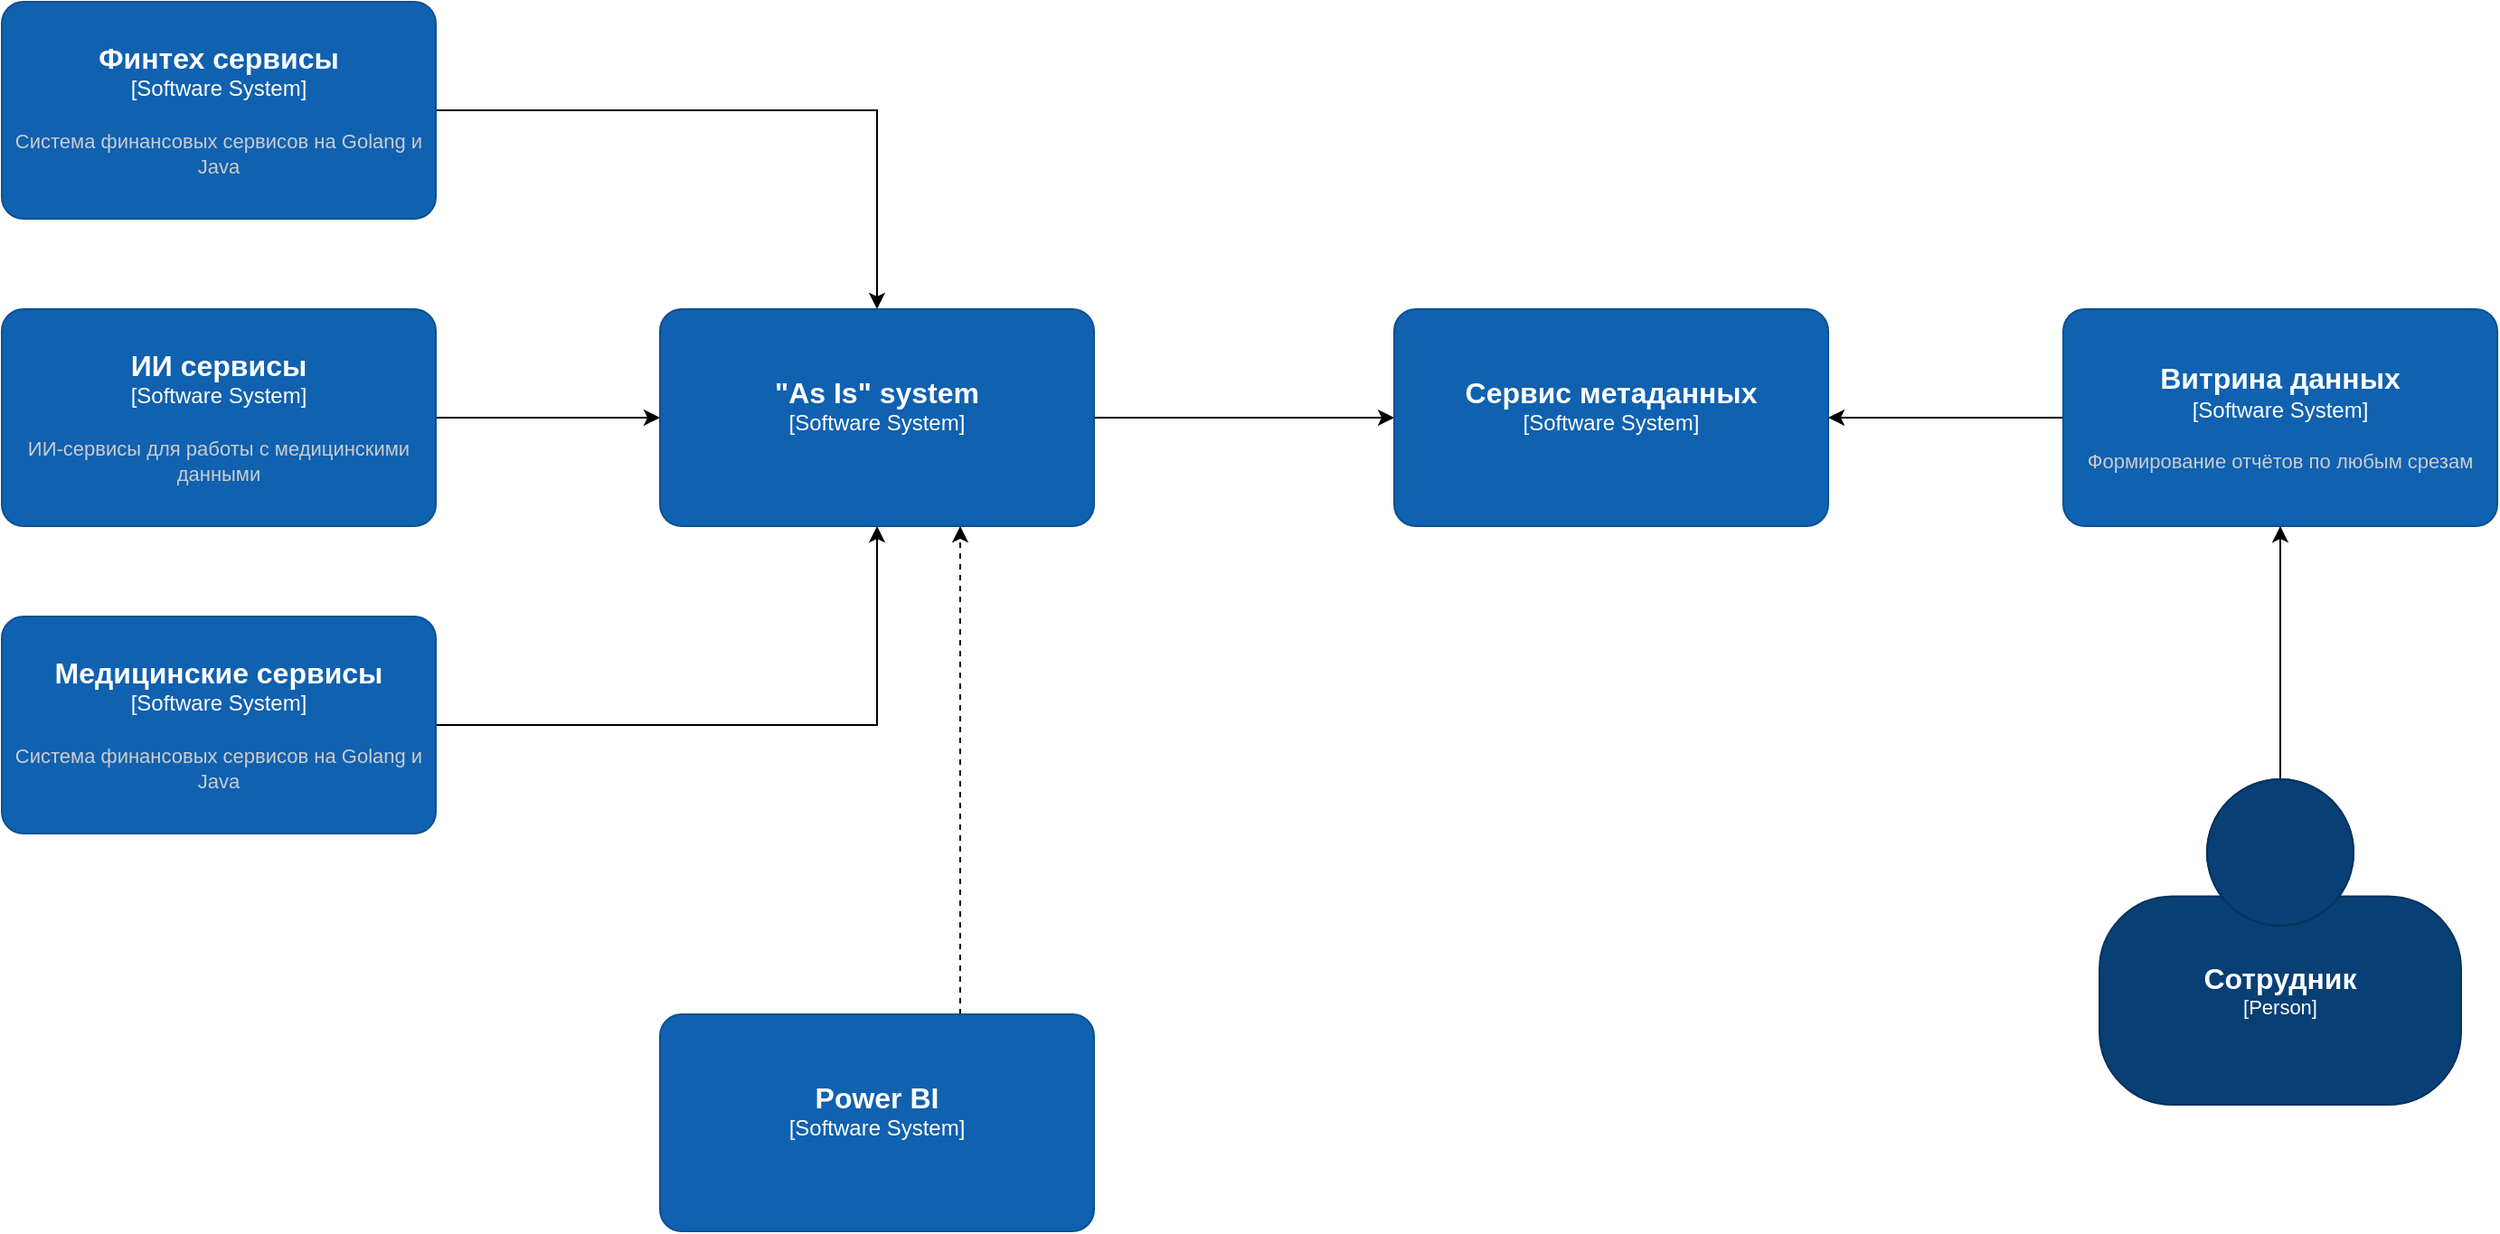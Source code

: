 <mxfile version="20.5.3" type="embed" pages="4"><diagram id="23iRSUPoRavnBvh4doch" name="C1"><mxGraphModel dx="620" dy="733" grid="1" gridSize="10" guides="1" tooltips="1" connect="1" arrows="1" fold="1" page="1" pageScale="1" pageWidth="827" pageHeight="1169" math="0" shadow="0"><root><mxCell id="0"/><mxCell id="1" parent="0"/><mxCell id="HXpEyz4CseGD96l01L6i-7" style="edgeStyle=orthogonalEdgeStyle;rounded=0;orthogonalLoop=1;jettySize=auto;html=1;" parent="1" source="2" target="1cw-LF3O0UJZNu12PKwH-7" edge="1"><mxGeometry relative="1" as="geometry"/></mxCell><object placeholders="1" c4Name="Витрина данных" c4Type="Software System" c4Description="Формирование  отчётов по любым срезам" label="&lt;font style=&quot;font-size: 16px&quot;&gt;&lt;b&gt;%c4Name%&lt;/b&gt;&lt;/font&gt;&lt;div&gt;[%c4Type%]&lt;/div&gt;&lt;br&gt;&lt;div&gt;&lt;font style=&quot;font-size: 11px&quot;&gt;&lt;font color=&quot;#cccccc&quot;&gt;%c4Description%&lt;/font&gt;&lt;/div&gt;" id="2"><mxCell style="rounded=1;whiteSpace=wrap;html=1;labelBackgroundColor=none;fillColor=#1061B0;fontColor=#ffffff;align=center;arcSize=10;strokeColor=#0D5091;metaEdit=1;resizable=0;points=[[0.25,0,0],[0.5,0,0],[0.75,0,0],[1,0.25,0],[1,0.5,0],[1,0.75,0],[0.75,1,0],[0.5,1,0],[0.25,1,0],[0,0.75,0],[0,0.5,0],[0,0.25,0]];" parent="1" vertex="1"><mxGeometry x="1190" y="300" width="240" height="120" as="geometry"/></mxCell></object><mxCell id="jWziOCZxQKqEYmVa4LU6-7" style="edgeStyle=orthogonalEdgeStyle;rounded=0;orthogonalLoop=1;jettySize=auto;html=1;" parent="1" source="3" target="6" edge="1"><mxGeometry relative="1" as="geometry"/></mxCell><object placeholders="1" c4Name="Финтех сервисы" c4Type="Software System" c4Description="Система финансовых сервисов на Golang и Java" label="&lt;font style=&quot;font-size: 16px&quot;&gt;&lt;b&gt;%c4Name%&lt;/b&gt;&lt;/font&gt;&lt;div&gt;[%c4Type%]&lt;/div&gt;&lt;br&gt;&lt;div&gt;&lt;font style=&quot;font-size: 11px&quot;&gt;&lt;font color=&quot;#cccccc&quot;&gt;%c4Description%&lt;/font&gt;&lt;/div&gt;" id="3"><mxCell style="rounded=1;whiteSpace=wrap;html=1;labelBackgroundColor=none;fillColor=#1061B0;fontColor=#ffffff;align=center;arcSize=10;strokeColor=#0D5091;metaEdit=1;resizable=0;points=[[0.25,0,0],[0.5,0,0],[0.75,0,0],[1,0.25,0],[1,0.5,0],[1,0.75,0],[0.75,1,0],[0.5,1,0],[0.25,1,0],[0,0.75,0],[0,0.5,0],[0,0.25,0]];" parent="1" vertex="1"><mxGeometry x="50" y="130" width="240" height="120" as="geometry"/></mxCell></object><mxCell id="jWziOCZxQKqEYmVa4LU6-8" style="edgeStyle=orthogonalEdgeStyle;rounded=0;orthogonalLoop=1;jettySize=auto;html=1;" parent="1" source="5" target="6" edge="1"><mxGeometry relative="1" as="geometry"/></mxCell><object placeholders="1" c4Name="ИИ сервисы" c4Type="Software System" c4Description="ИИ-сервисы для работы с медицинскими данными" label="&lt;font style=&quot;font-size: 16px&quot;&gt;&lt;b&gt;%c4Name%&lt;/b&gt;&lt;/font&gt;&lt;div&gt;[%c4Type%]&lt;/div&gt;&lt;br&gt;&lt;div&gt;&lt;font style=&quot;font-size: 11px&quot;&gt;&lt;font color=&quot;#cccccc&quot;&gt;%c4Description%&lt;/font&gt;&lt;/div&gt;" id="5"><mxCell style="rounded=1;whiteSpace=wrap;html=1;labelBackgroundColor=none;fillColor=#1061B0;fontColor=#ffffff;align=center;arcSize=10;strokeColor=#0D5091;metaEdit=1;resizable=0;points=[[0.25,0,0],[0.5,0,0],[0.75,0,0],[1,0.25,0],[1,0.5,0],[1,0.75,0],[0.75,1,0],[0.5,1,0],[0.25,1,0],[0,0.75,0],[0,0.5,0],[0,0.25,0]];" parent="1" vertex="1"><mxGeometry x="50" y="300" width="240" height="120" as="geometry"/></mxCell></object><mxCell id="eqNWz6j_g7pLFQq7WcsU-7" style="edgeStyle=orthogonalEdgeStyle;rounded=0;orthogonalLoop=1;jettySize=auto;html=1;" parent="1" source="6" target="1cw-LF3O0UJZNu12PKwH-7" edge="1"><mxGeometry relative="1" as="geometry"/></mxCell><object placeholders="1" c4Name="&quot;As Is&quot; system" c4Type="Software System" c4Description="" label="&lt;font style=&quot;font-size: 16px&quot;&gt;&lt;b&gt;%c4Name%&lt;/b&gt;&lt;/font&gt;&lt;div&gt;[%c4Type%]&lt;/div&gt;&lt;br&gt;&lt;div&gt;&lt;font style=&quot;font-size: 11px&quot;&gt;&lt;font color=&quot;#cccccc&quot;&gt;%c4Description%&lt;/font&gt;&lt;/div&gt;" id="6"><mxCell style="rounded=1;whiteSpace=wrap;html=1;labelBackgroundColor=none;fillColor=#1061B0;fontColor=#ffffff;align=center;arcSize=10;strokeColor=#0D5091;metaEdit=1;resizable=0;points=[[0.25,0,0],[0.5,0,0],[0.75,0,0],[1,0.25,0],[1,0.5,0],[1,0.75,0],[0.75,1,0],[0.5,1,0],[0.25,1,0],[0,0.75,0],[0,0.5,0],[0,0.25,0]];" parent="1" vertex="1"><mxGeometry x="414" y="300" width="240" height="120" as="geometry"/></mxCell></object><mxCell id="jWziOCZxQKqEYmVa4LU6-11" style="edgeStyle=orthogonalEdgeStyle;rounded=0;orthogonalLoop=1;jettySize=auto;html=1;dashed=1;" parent="1" source="7" target="6" edge="1"><mxGeometry relative="1" as="geometry"><Array as="points"><mxPoint x="580" y="550"/><mxPoint x="580" y="550"/></Array></mxGeometry></mxCell><object placeholders="1" c4Name="Power BI" c4Type="Software System" c4Description="" label="&lt;font style=&quot;font-size: 16px&quot;&gt;&lt;b&gt;%c4Name%&lt;/b&gt;&lt;/font&gt;&lt;div&gt;[%c4Type%]&lt;/div&gt;&lt;br&gt;&lt;div&gt;&lt;font style=&quot;font-size: 11px&quot;&gt;&lt;font color=&quot;#cccccc&quot;&gt;%c4Description%&lt;/font&gt;&lt;/div&gt;" id="7"><mxCell style="rounded=1;whiteSpace=wrap;html=1;labelBackgroundColor=none;fillColor=#1061B0;fontColor=#ffffff;align=center;arcSize=10;strokeColor=#0D5091;metaEdit=1;resizable=0;points=[[0.25,0,0],[0.5,0,0],[0.75,0,0],[1,0.25,0],[1,0.5,0],[1,0.75,0],[0.75,1,0],[0.5,1,0],[0.25,1,0],[0,0.75,0],[0,0.5,0],[0,0.25,0]];" parent="1" vertex="1"><mxGeometry x="414" y="690" width="240" height="120" as="geometry"/></mxCell></object><mxCell id="jWziOCZxQKqEYmVa4LU6-9" style="edgeStyle=orthogonalEdgeStyle;rounded=0;orthogonalLoop=1;jettySize=auto;html=1;" parent="1" source="bJouKnKpdkR9Nr-XX-v9-7" target="6" edge="1"><mxGeometry relative="1" as="geometry"/></mxCell><object placeholders="1" c4Name="Медицинские сервисы" c4Type="Software System" c4Description="Система финансовых сервисов на Golang и Java" label="&lt;font style=&quot;font-size: 16px&quot;&gt;&lt;b&gt;%c4Name%&lt;/b&gt;&lt;/font&gt;&lt;div&gt;[%c4Type%]&lt;/div&gt;&lt;br&gt;&lt;div&gt;&lt;font style=&quot;font-size: 11px&quot;&gt;&lt;font color=&quot;#cccccc&quot;&gt;%c4Description%&lt;/font&gt;&lt;/div&gt;" id="bJouKnKpdkR9Nr-XX-v9-7"><mxCell style="rounded=1;whiteSpace=wrap;html=1;labelBackgroundColor=none;fillColor=#1061B0;fontColor=#ffffff;align=center;arcSize=10;strokeColor=#0D5091;metaEdit=1;resizable=0;points=[[0.25,0,0],[0.5,0,0],[0.75,0,0],[1,0.25,0],[1,0.5,0],[1,0.75,0],[0.75,1,0],[0.5,1,0],[0.25,1,0],[0,0.75,0],[0,0.5,0],[0,0.25,0]];" parent="1" vertex="1"><mxGeometry x="50" y="470" width="240" height="120" as="geometry"/></mxCell></object><object placeholders="1" c4Name="Сервис метаданных" c4Type="Software System" c4Description="" label="&lt;font style=&quot;font-size: 16px&quot;&gt;&lt;b&gt;%c4Name%&lt;/b&gt;&lt;/font&gt;&lt;div&gt;[%c4Type%]&lt;/div&gt;&lt;br&gt;&lt;div&gt;&lt;font style=&quot;font-size: 11px&quot;&gt;&lt;font color=&quot;#cccccc&quot;&gt;%c4Description%&lt;/font&gt;&lt;/div&gt;" id="1cw-LF3O0UJZNu12PKwH-7"><mxCell style="rounded=1;whiteSpace=wrap;html=1;labelBackgroundColor=none;fillColor=#1061B0;fontColor=#ffffff;align=center;arcSize=10;strokeColor=#0D5091;metaEdit=1;resizable=0;points=[[0.25,0,0],[0.5,0,0],[0.75,0,0],[1,0.25,0],[1,0.5,0],[1,0.75,0],[0.75,1,0],[0.5,1,0],[0.25,1,0],[0,0.75,0],[0,0.5,0],[0,0.25,0]];" parent="1" vertex="1"><mxGeometry x="820" y="300" width="240" height="120" as="geometry"/></mxCell></object><mxCell id="pvqwV4xkYhAYnyo1mBfC-8" style="edgeStyle=orthogonalEdgeStyle;rounded=0;orthogonalLoop=1;jettySize=auto;html=1;" parent="1" source="pvqwV4xkYhAYnyo1mBfC-7" target="2" edge="1"><mxGeometry relative="1" as="geometry"/></mxCell><object placeholders="1" c4Name="Сотрудник" c4Type="Person" c4Description="" label="&lt;font style=&quot;font-size: 16px&quot;&gt;&lt;b&gt;%c4Name%&lt;/b&gt;&lt;/font&gt;&lt;div&gt;[%c4Type%]&lt;/div&gt;&lt;br&gt;&lt;div&gt;&lt;font style=&quot;font-size: 11px&quot;&gt;&lt;font color=&quot;#cccccc&quot;&gt;%c4Description%&lt;/font&gt;&lt;/div&gt;" id="pvqwV4xkYhAYnyo1mBfC-7"><mxCell style="html=1;fontSize=11;dashed=0;whiteSpace=wrap;fillColor=#083F75;strokeColor=#06315C;fontColor=#ffffff;shape=mxgraph.c4.person2;align=center;metaEdit=1;points=[[0.5,0,0],[1,0.5,0],[1,0.75,0],[0.75,1,0],[0.5,1,0],[0.25,1,0],[0,0.75,0],[0,0.5,0]];resizable=0;" parent="1" vertex="1"><mxGeometry x="1210" y="560" width="200" height="180" as="geometry"/></mxCell></object></root></mxGraphModel></diagram><diagram id="8i_M9Wmt8dOl9sMilWbp" name="C2"><mxGraphModel dx="2429" dy="862" grid="1" gridSize="10" guides="1" tooltips="1" connect="1" arrows="1" fold="1" page="1" pageScale="1" pageWidth="850" pageHeight="1100" math="0" shadow="0"><root><mxCell id="0"/><mxCell id="1" parent="0"/><object placeholders="1" c4Type="DWH" c4Container="Container" c4Technology="Microsoft SQL-сервера 2008 года" c4Description="" label="&lt;font style=&quot;font-size: 16px&quot;&gt;&lt;b&gt;%c4Type%&lt;/b&gt;&lt;/font&gt;&lt;div&gt;[%c4Container%:&amp;nbsp;%c4Technology%]&lt;/div&gt;&lt;br&gt;&lt;div&gt;&lt;font style=&quot;font-size: 11px&quot;&gt;&lt;font color=&quot;#E6E6E6&quot;&gt;%c4Description%&lt;/font&gt;&lt;/div&gt;" id="uXZamKywYNKK_NegLSkp-1"><mxCell style="shape=cylinder3;size=15;whiteSpace=wrap;html=1;boundedLbl=1;rounded=0;labelBackgroundColor=none;fillColor=#23A2D9;fontSize=12;fontColor=#ffffff;align=center;strokeColor=#0E7DAD;metaEdit=1;points=[[0.5,0,0],[1,0.25,0],[1,0.5,0],[1,0.75,0],[0.5,1,0],[0,0.75,0],[0,0.5,0],[0,0.25,0]];resizable=0;" parent="1" vertex="1"><mxGeometry x="-800" y="1700" width="240" height="120" as="geometry"/></mxCell></object><mxCell id="GyOEUE6wmEK48pXzQRWV-19" style="edgeStyle=orthogonalEdgeStyle;rounded=0;orthogonalLoop=1;jettySize=auto;html=1;" parent="1" source="qfolQS0Iv-JqsglXWNlU-1" target="uXZamKywYNKK_NegLSkp-1" edge="1"><mxGeometry relative="1" as="geometry"/></mxCell><object placeholders="1" c4Type="Шина данных" c4Container="Container" c4Technology="Apache Camel" c4Description="container role/responsibility." label="&lt;font style=&quot;font-size: 16px&quot;&gt;&lt;b&gt;%c4Type%&lt;/b&gt;&lt;/font&gt;&lt;div&gt;[%c4Container%:&amp;nbsp;%c4Technology%]&lt;/div&gt;&lt;br&gt;&lt;div&gt;&lt;font style=&quot;font-size: 11px&quot;&gt;&lt;font color=&quot;#E6E6E6&quot;&gt;%c4Description%&lt;/font&gt;&lt;/div&gt;" id="qfolQS0Iv-JqsglXWNlU-1"><mxCell style="shape=cylinder3;size=15;direction=south;whiteSpace=wrap;html=1;boundedLbl=1;rounded=0;labelBackgroundColor=none;fillColor=#23A2D9;fontSize=12;fontColor=#ffffff;align=center;strokeColor=#0E7DAD;metaEdit=1;points=[[0.5,0,0],[1,0.25,0],[1,0.5,0],[1,0.75,0],[0.5,1,0],[0,0.75,0],[0,0.5,0],[0,0.25,0]];resizable=0;" parent="1" vertex="1"><mxGeometry x="-1190" y="1700" width="240" height="120" as="geometry"/></mxCell></object><mxCell id="OhluFPCrRhp2pNwpq7n2-2" style="edgeStyle=orthogonalEdgeStyle;rounded=0;orthogonalLoop=1;jettySize=auto;html=1;fontColor=#330000;startArrow=classic;startFill=1;" parent="1" source="OhluFPCrRhp2pNwpq7n2-1" target="qfolQS0Iv-JqsglXWNlU-1" edge="1"><mxGeometry relative="1" as="geometry"/></mxCell><object placeholders="1" c4Name="ИИ сервисы" c4Type="Software System" c4Description="ИИ-сервисы для работы с медицинскими данными" label="&lt;font style=&quot;font-size: 16px&quot;&gt;&lt;b&gt;%c4Name%&lt;/b&gt;&lt;/font&gt;&lt;div&gt;[%c4Type%]&lt;/div&gt;&lt;br&gt;&lt;div&gt;&lt;font style=&quot;font-size: 11px&quot;&gt;&lt;font color=&quot;#cccccc&quot;&gt;%c4Description%&lt;/font&gt;&lt;/div&gt;" id="OhluFPCrRhp2pNwpq7n2-1"><mxCell style="rounded=1;whiteSpace=wrap;html=1;labelBackgroundColor=none;fillColor=#1061B0;fontColor=#ffffff;align=center;arcSize=10;strokeColor=#0D5091;metaEdit=1;resizable=0;points=[[0.25,0,0],[0.5,0,0],[0.75,0,0],[1,0.25,0],[1,0.5,0],[1,0.75,0],[0.75,1,0],[0.5,1,0],[0.25,1,0],[0,0.75,0],[0,0.5,0],[0,0.25,0]];" parent="1" vertex="1"><mxGeometry x="-1570" y="1700" width="240" height="120" as="geometry"/></mxCell></object><mxCell id="hm6NtoqCERlV51BhnNZn-2" style="edgeStyle=orthogonalEdgeStyle;rounded=0;orthogonalLoop=1;jettySize=auto;html=1;fontColor=#330000;startArrow=classic;startFill=1;" parent="1" source="hm6NtoqCERlV51BhnNZn-1" target="qfolQS0Iv-JqsglXWNlU-1" edge="1"><mxGeometry relative="1" as="geometry"/></mxCell><object placeholders="1" c4Name="Финтех сервисы" c4Type="Software System" c4Description="Система финансовых сервисов на Golang и Java" label="&lt;font style=&quot;font-size: 16px&quot;&gt;&lt;b&gt;%c4Name%&lt;/b&gt;&lt;/font&gt;&lt;div&gt;[%c4Type%]&lt;/div&gt;&lt;br&gt;&lt;div&gt;&lt;font style=&quot;font-size: 11px&quot;&gt;&lt;font color=&quot;#cccccc&quot;&gt;%c4Description%&lt;/font&gt;&lt;/div&gt;" id="hm6NtoqCERlV51BhnNZn-1"><mxCell style="rounded=1;whiteSpace=wrap;html=1;labelBackgroundColor=none;fillColor=#1061B0;fontColor=#ffffff;align=center;arcSize=10;strokeColor=#0D5091;metaEdit=1;resizable=0;points=[[0.25,0,0],[0.5,0,0],[0.75,0,0],[1,0.25,0],[1,0.5,0],[1,0.75,0],[0.75,1,0],[0.5,1,0],[0.25,1,0],[0,0.75,0],[0,0.5,0],[0,0.25,0]];" parent="1" vertex="1"><mxGeometry x="-1190" y="1930" width="240" height="120" as="geometry"/></mxCell></object><mxCell id="85sUpvyYu7XLjou6rN53-4" style="edgeStyle=orthogonalEdgeStyle;rounded=0;orthogonalLoop=1;jettySize=auto;html=1;" parent="1" source="85sUpvyYu7XLjou6rN53-3" target="qfolQS0Iv-JqsglXWNlU-1" edge="1"><mxGeometry relative="1" as="geometry"><Array as="points"><mxPoint x="-1140" y="1530"/></Array></mxGeometry></mxCell><object placeholders="1" c4Name="Медицинские сервисы" c4Type="Software System" c4Description="Система финансовых сервисов на Golang и Java" label="&lt;font style=&quot;font-size: 16px&quot;&gt;&lt;b&gt;%c4Name%&lt;/b&gt;&lt;/font&gt;&lt;div&gt;[%c4Type%]&lt;/div&gt;&lt;br&gt;&lt;div&gt;&lt;font style=&quot;font-size: 11px&quot;&gt;&lt;font color=&quot;#cccccc&quot;&gt;%c4Description%&lt;/font&gt;&lt;/div&gt;" id="85sUpvyYu7XLjou6rN53-3"><mxCell style="rounded=1;whiteSpace=wrap;html=1;labelBackgroundColor=none;fillColor=#1061B0;fontColor=#ffffff;align=center;arcSize=10;strokeColor=#0D5091;metaEdit=1;resizable=0;points=[[0.25,0,0],[0.5,0,0],[0.75,0,0],[1,0.25,0],[1,0.5,0],[1,0.75,0],[0.75,1,0],[0.5,1,0],[0.25,1,0],[0,0.75,0],[0,0.5,0],[0,0.25,0]];" parent="1" vertex="1"><mxGeometry x="-1190" y="1460" width="240" height="120" as="geometry"/></mxCell></object><object placeholders="1" c4Name="Сервис метаданных" c4Type="SystemScopeBoundary" c4Application="Software System" label="&lt;font style=&quot;font-size: 16px&quot;&gt;&lt;b&gt;&lt;div style=&quot;text-align: left&quot;&gt;%c4Name%&lt;/div&gt;&lt;/b&gt;&lt;/font&gt;&lt;div style=&quot;text-align: left&quot;&gt;[%c4Application%]&lt;/div&gt;" id="tRu-eJ3HQIWK9Mx4Z1jR-9"><mxCell style="rounded=1;fontSize=11;whiteSpace=wrap;html=1;dashed=1;arcSize=20;fillColor=none;strokeColor=#666666;fontColor=#333333;labelBackgroundColor=none;align=left;verticalAlign=bottom;labelBorderColor=none;spacingTop=0;spacing=10;dashPattern=8 4;metaEdit=1;rotatable=0;perimeter=rectanglePerimeter;noLabel=0;labelPadding=0;allowArrows=0;connectable=0;expand=0;recursiveResize=0;editable=1;pointerEvents=0;absoluteArcSize=1;points=[[0.25,0,0],[0.5,0,0],[0.75,0,0],[1,0.25,0],[1,0.5,0],[1,0.75,0],[0.75,1,0],[0.5,1,0],[0.25,1,0],[0,0.75,0],[0,0.5,0],[0,0.25,0]];" parent="1" vertex="1"><mxGeometry x="-350" y="1620" width="1380" height="490" as="geometry"/></mxCell></object><mxCell id="tRu-eJ3HQIWK9Mx4Z1jR-14" value="commit" style="edgeStyle=orthogonalEdgeStyle;rounded=0;orthogonalLoop=1;jettySize=auto;html=1;" parent="1" source="tRu-eJ3HQIWK9Mx4Z1jR-10" target="tRu-eJ3HQIWK9Mx4Z1jR-13" edge="1"><mxGeometry x="-0.513" relative="1" as="geometry"><Array as="points"><mxPoint x="200" y="1990"/></Array><mxPoint as="offset"/></mxGeometry></mxCell><object placeholders="1" c4Type="Metadata Change Log" c4Container="Container" c4Technology="Apache Kafka" c4Description="Для внесения соответствующих изменений в графовый и поисковой индексы" label="&lt;font style=&quot;font-size: 16px&quot;&gt;&lt;b&gt;%c4Type%&lt;/b&gt;&lt;/font&gt;&lt;div&gt;[%c4Container%:&amp;nbsp;%c4Technology%]&lt;/div&gt;&lt;br&gt;&lt;div&gt;&lt;font style=&quot;font-size: 11px&quot;&gt;&lt;font color=&quot;#E6E6E6&quot;&gt;%c4Description%&lt;/font&gt;&lt;/div&gt;" id="tRu-eJ3HQIWK9Mx4Z1jR-10"><mxCell style="shape=cylinder3;size=15;direction=south;whiteSpace=wrap;html=1;boundedLbl=1;rounded=0;labelBackgroundColor=none;fillColor=#23A2D9;fontSize=12;fontColor=#ffffff;align=center;strokeColor=#0E7DAD;metaEdit=1;points=[[0.5,0,0],[1,0.25,0],[1,0.5,0],[1,0.75,0],[0.5,1,0],[0,0.75,0],[0,0.5,0],[0,0.25,0]];resizable=0;" parent="1" vertex="1"><mxGeometry x="80" y="1700" width="240" height="120" as="geometry"/></mxCell></object><mxCell id="tRu-eJ3HQIWK9Mx4Z1jR-12" style="edgeStyle=orthogonalEdgeStyle;rounded=0;orthogonalLoop=1;jettySize=auto;html=1;" parent="1" source="tRu-eJ3HQIWK9Mx4Z1jR-6" target="tRu-eJ3HQIWK9Mx4Z1jR-10" edge="1"><mxGeometry relative="1" as="geometry"/></mxCell><mxCell id="tRu-eJ3HQIWK9Mx4Z1jR-16" style="edgeStyle=orthogonalEdgeStyle;rounded=0;orthogonalLoop=1;jettySize=auto;html=1;" parent="1" source="tRu-eJ3HQIWK9Mx4Z1jR-13" target="tRu-eJ3HQIWK9Mx4Z1jR-15" edge="1"><mxGeometry relative="1" as="geometry"/></mxCell><mxCell id="tRu-eJ3HQIWK9Mx4Z1jR-18" style="edgeStyle=orthogonalEdgeStyle;rounded=0;orthogonalLoop=1;jettySize=auto;html=1;" parent="1" source="tRu-eJ3HQIWK9Mx4Z1jR-13" target="tRu-eJ3HQIWK9Mx4Z1jR-17" edge="1"><mxGeometry relative="1" as="geometry"/></mxCell><object placeholders="1" c4Name="Charge stream processor" c4Type="Container" c4Technology="DataHub" c4Description="" label="&lt;font style=&quot;font-size: 16px&quot;&gt;&lt;b&gt;%c4Name%&lt;/b&gt;&lt;/font&gt;&lt;div&gt;[%c4Type%: %c4Technology%]&lt;/div&gt;&lt;br&gt;&lt;div&gt;&lt;font style=&quot;font-size: 11px&quot;&gt;&lt;font color=&quot;#E6E6E6&quot;&gt;%c4Description%&lt;/font&gt;&lt;/div&gt;" id="tRu-eJ3HQIWK9Mx4Z1jR-13"><mxCell style="rounded=1;whiteSpace=wrap;html=1;fontSize=11;labelBackgroundColor=none;fillColor=#23A2D9;fontColor=#ffffff;align=center;arcSize=10;strokeColor=#0E7DAD;metaEdit=1;resizable=0;points=[[0.25,0,0],[0.5,0,0],[0.75,0,0],[1,0.25,0],[1,0.5,0],[1,0.75,0],[0.75,1,0],[0.5,1,0],[0.25,1,0],[0,0.75,0],[0,0.5,0],[0,0.25,0]];" parent="1" vertex="1"><mxGeometry x="400" y="1930" width="240" height="120" as="geometry"/></mxCell></object><object placeholders="1" c4Name="Search index" c4Type="Container" c4Technology="ElasticSearch" c4Description="Полнотекстовый и расширенный поиск" label="&lt;font style=&quot;font-size: 16px&quot;&gt;&lt;b&gt;%c4Name%&lt;/b&gt;&lt;/font&gt;&lt;div&gt;[%c4Type%: %c4Technology%]&lt;/div&gt;&lt;br&gt;&lt;div&gt;&lt;font style=&quot;font-size: 11px&quot;&gt;&lt;font color=&quot;#E6E6E6&quot;&gt;%c4Description%&lt;/font&gt;&lt;/div&gt;" id="tRu-eJ3HQIWK9Mx4Z1jR-15"><mxCell style="rounded=1;whiteSpace=wrap;html=1;fontSize=11;labelBackgroundColor=none;fillColor=#23A2D9;fontColor=#ffffff;align=center;arcSize=10;strokeColor=#0E7DAD;metaEdit=1;resizable=0;points=[[0.25,0,0],[0.5,0,0],[0.75,0,0],[1,0.25,0],[1,0.5,0],[1,0.75,0],[0.75,1,0],[0.5,1,0],[0.25,1,0],[0,0.75,0],[0,0.5,0],[0,0.25,0]];" parent="1" vertex="1"><mxGeometry x="740" y="1700" width="240" height="120" as="geometry"/></mxCell></object><object placeholders="1" c4Name="Graph index" c4Type="Container" c4Technology="Neo4J" c4Description="сложные графовые запросы для обеспечения lineage" label="&lt;font style=&quot;font-size: 16px&quot;&gt;&lt;b&gt;%c4Name%&lt;/b&gt;&lt;/font&gt;&lt;div&gt;[%c4Type%: %c4Technology%]&lt;/div&gt;&lt;br&gt;&lt;div&gt;&lt;font style=&quot;font-size: 11px&quot;&gt;&lt;font color=&quot;#E6E6E6&quot;&gt;%c4Description%&lt;/font&gt;&lt;/div&gt;" id="tRu-eJ3HQIWK9Mx4Z1jR-17"><mxCell style="rounded=1;whiteSpace=wrap;html=1;fontSize=11;labelBackgroundColor=none;fillColor=#23A2D9;fontColor=#ffffff;align=center;arcSize=10;strokeColor=#0E7DAD;metaEdit=1;resizable=0;points=[[0.25,0,0],[0.5,0,0],[0.75,0,0],[1,0.25,0],[1,0.5,0],[1,0.75,0],[0.75,1,0],[0.5,1,0],[0.25,1,0],[0,0.75,0],[0,0.5,0],[0,0.25,0]];" parent="1" vertex="1"><mxGeometry x="400" y="1700" width="240" height="120" as="geometry"/></mxCell></object><mxCell id="tRu-eJ3HQIWK9Mx4Z1jR-19" value="&lt;span style=&quot;color: rgb(0, 0, 0); font-family: Helvetica; font-size: 11px; font-style: normal; font-variant-ligatures: normal; font-variant-caps: normal; font-weight: 400; letter-spacing: normal; orphans: 2; text-align: center; text-indent: 0px; text-transform: none; widows: 2; word-spacing: 0px; -webkit-text-stroke-width: 0px; background-color: rgb(255, 255, 255); text-decoration-thickness: initial; text-decoration-style: initial; text-decoration-color: initial; float: none; display: inline !important;&quot;&gt;[REST|GraphQL]&lt;/span&gt;" style="edgeStyle=orthogonalEdgeStyle;rounded=0;orthogonalLoop=1;jettySize=auto;html=1;" parent="1" source="tRu-eJ3HQIWK9Mx4Z1jR-6" target="tRu-eJ3HQIWK9Mx4Z1jR-15" edge="1"><mxGeometry x="0.551" relative="1" as="geometry"><mxPoint as="offset"/></mxGeometry></mxCell><mxCell id="tRu-eJ3HQIWK9Mx4Z1jR-20" value="[REST|GraphQL]" style="edgeStyle=orthogonalEdgeStyle;rounded=0;orthogonalLoop=1;jettySize=auto;html=1;" parent="1" source="tRu-eJ3HQIWK9Mx4Z1jR-6" target="tRu-eJ3HQIWK9Mx4Z1jR-17" edge="1"><mxGeometry x="-0.048" relative="1" as="geometry"><mxPoint as="offset"/></mxGeometry></mxCell><object placeholders="1" c4Name="Витрина данных" c4Type="SystemScopeBoundary" c4Application="Software System" label="&lt;font style=&quot;font-size: 16px&quot;&gt;&lt;b&gt;&lt;div style=&quot;text-align: left&quot;&gt;%c4Name%&lt;/div&gt;&lt;/b&gt;&lt;/font&gt;&lt;div style=&quot;text-align: left&quot;&gt;[%c4Application%]&lt;/div&gt;" id="EMeKOMLXcdAkjnv3p1Qj-1"><mxCell style="rounded=1;fontSize=11;whiteSpace=wrap;html=1;dashed=1;arcSize=20;fillColor=none;strokeColor=#666666;fontColor=#333333;labelBackgroundColor=none;align=left;verticalAlign=bottom;labelBorderColor=none;spacingTop=0;spacing=10;dashPattern=8 4;metaEdit=1;rotatable=0;perimeter=rectanglePerimeter;noLabel=0;labelPadding=0;allowArrows=0;connectable=0;expand=0;recursiveResize=0;editable=1;pointerEvents=0;absoluteArcSize=1;points=[[0.25,0,0],[0.5,0,0],[0.75,0,0],[1,0.25,0],[1,0.5,0],[1,0.75,0],[0.75,1,0],[0.5,1,0],[0.25,1,0],[0,0.75,0],[0,0.5,0],[0,0.25,0]];" parent="1" vertex="1"><mxGeometry x="90" y="1100" width="890" height="460" as="geometry"/></mxCell></object><object placeholders="1" c4Name="UI отчетности" c4Type="Container" c4Technology="" c4Description="" label="&lt;font style=&quot;font-size: 16px&quot;&gt;&lt;b&gt;%c4Name%&lt;/b&gt;&lt;/font&gt;&lt;div&gt;[%c4Type%: %c4Technology%]&lt;/div&gt;&lt;br&gt;&lt;div&gt;&lt;font style=&quot;font-size: 11px&quot;&gt;&lt;font color=&quot;#E6E6E6&quot;&gt;%c4Description%&lt;/font&gt;&lt;/div&gt;" id="5u0WfhAQeUIpRheXeeQP-1"><mxCell style="rounded=1;whiteSpace=wrap;html=1;fontSize=11;labelBackgroundColor=none;fillColor=#23A2D9;fontColor=#ffffff;align=center;arcSize=10;strokeColor=#0E7DAD;metaEdit=1;resizable=0;points=[[0.25,0,0],[0.5,0,0],[0.75,0,0],[1,0.25,0],[1,0.5,0],[1,0.75,0],[0.75,1,0],[0.5,1,0],[0.25,1,0],[0,0.75,0],[0,0.5,0],[0,0.25,0]];" parent="1" vertex="1"><mxGeometry x="630" y="910" width="240" height="120" as="geometry"/></mxCell></object><mxCell id="Z7a_9vQRNPoOsuvVyZUF-4" style="edgeStyle=orthogonalEdgeStyle;rounded=0;orthogonalLoop=1;jettySize=auto;html=1;" parent="1" source="5u0WfhAQeUIpRheXeeQP-1" target="Z7a_9vQRNPoOsuvVyZUF-7" edge="1"><mxGeometry relative="1" as="geometry"/></mxCell><mxCell id="Z7a_9vQRNPoOsuvVyZUF-9" style="edgeStyle=orthogonalEdgeStyle;rounded=0;orthogonalLoop=1;jettySize=auto;html=1;" parent="1" source="Z7a_9vQRNPoOsuvVyZUF-3" target="5u0WfhAQeUIpRheXeeQP-1" edge="1"><mxGeometry relative="1" as="geometry"/></mxCell><object placeholders="1" c4Name="Сотрудник" c4Type="Person" c4Description="" label="&lt;font style=&quot;font-size: 16px&quot;&gt;&lt;b&gt;%c4Name%&lt;/b&gt;&lt;/font&gt;&lt;div&gt;[%c4Type%]&lt;/div&gt;&lt;br&gt;&lt;div&gt;&lt;font style=&quot;font-size: 11px&quot;&gt;&lt;font color=&quot;#cccccc&quot;&gt;%c4Description%&lt;/font&gt;&lt;/div&gt;" id="Z7a_9vQRNPoOsuvVyZUF-3"><mxCell style="html=1;fontSize=11;dashed=0;whiteSpace=wrap;fillColor=#083F75;strokeColor=#06315C;fontColor=#ffffff;shape=mxgraph.c4.person2;align=center;metaEdit=1;points=[[0.5,0,0],[1,0.5,0],[1,0.75,0],[0.75,1,0],[0.5,1,0],[0.25,1,0],[0,0.75,0],[0,0.5,0]];resizable=0;" parent="1" vertex="1"><mxGeometry x="650" y="600" width="200" height="180" as="geometry"/></mxCell></object><object placeholders="1" c4Name="API Gateway" c4Type="Container" c4Technology="" c4Description="" label="&lt;font style=&quot;font-size: 16px&quot;&gt;&lt;b&gt;%c4Name%&lt;/b&gt;&lt;/font&gt;&lt;div&gt;[%c4Type%: %c4Technology%]&lt;/div&gt;&lt;br&gt;&lt;div&gt;&lt;font style=&quot;font-size: 11px&quot;&gt;&lt;font color=&quot;#E6E6E6&quot;&gt;%c4Description%&lt;/font&gt;&lt;/div&gt;" id="Z7a_9vQRNPoOsuvVyZUF-7"><mxCell style="rounded=1;whiteSpace=wrap;html=1;fontSize=11;labelBackgroundColor=none;fillColor=#23A2D9;fontColor=#ffffff;align=center;arcSize=10;strokeColor=#0E7DAD;metaEdit=1;resizable=0;points=[[0.25,0,0],[0.5,0,0],[0.75,0,0],[1,0.25,0],[1,0.5,0],[1,0.75,0],[0.75,1,0],[0.5,1,0],[0.25,1,0],[0,0.75,0],[0,0.5,0],[0,0.25,0]];" parent="1" vertex="1"><mxGeometry x="630" y="1170" width="240" height="120" as="geometry"/></mxCell></object><object placeholders="1" c4Name="IAM" c4Type="Container" c4Technology="KeyCloak" c4Description="Управление аутентификацией и предоставлением доступа" label="&lt;font style=&quot;font-size: 16px&quot;&gt;&lt;b&gt;%c4Name%&lt;/b&gt;&lt;/font&gt;&lt;div&gt;[%c4Type%: %c4Technology%]&lt;/div&gt;&lt;br&gt;&lt;div&gt;&lt;font style=&quot;font-size: 11px&quot;&gt;&lt;font color=&quot;#E6E6E6&quot;&gt;%c4Description%&lt;/font&gt;&lt;/div&gt;" id="tRu-eJ3HQIWK9Mx4Z1jR-2"><mxCell style="rounded=1;whiteSpace=wrap;html=1;fontSize=11;labelBackgroundColor=none;fillColor=#23A2D9;fontColor=#ffffff;align=center;arcSize=10;strokeColor=#0E7DAD;metaEdit=1;resizable=0;points=[[0.25,0,0],[0.5,0,0],[0.75,0,0],[1,0.25,0],[1,0.5,0],[1,0.75,0],[0.75,1,0],[0.5,1,0],[0.25,1,0],[0,0.75,0],[0,0.5,0],[0,0.25,0]];" parent="1" vertex="1"><mxGeometry x="185" y="1170" width="240" height="120" as="geometry"/></mxCell></object><mxCell id="tRu-eJ3HQIWK9Mx4Z1jR-7" style="edgeStyle=orthogonalEdgeStyle;rounded=0;orthogonalLoop=1;jettySize=auto;html=1;" parent="1" source="tRu-eJ3HQIWK9Mx4Z1jR-6" target="Z7a_9vQRNPoOsuvVyZUF-7" edge="1"><mxGeometry relative="1" as="geometry"/></mxCell><object placeholders="1" c4Name="Frontend Server" c4Type="Container" c4Technology="DataHub frontend server" c4Description="" label="&lt;font style=&quot;font-size: 16px&quot;&gt;&lt;b&gt;%c4Name%&lt;/b&gt;&lt;/font&gt;&lt;div&gt;[%c4Type%: %c4Technology%]&lt;/div&gt;&lt;br&gt;&lt;div&gt;&lt;font style=&quot;font-size: 11px&quot;&gt;&lt;font color=&quot;#E6E6E6&quot;&gt;%c4Description%&lt;/font&gt;&lt;/div&gt;" id="tRu-eJ3HQIWK9Mx4Z1jR-6"><mxCell style="rounded=1;whiteSpace=wrap;html=1;fontSize=11;labelBackgroundColor=none;fillColor=#23A2D9;fontColor=#ffffff;align=center;arcSize=10;strokeColor=#0E7DAD;metaEdit=1;resizable=0;points=[[0.25,0,0],[0.5,0,0],[0.75,0,0],[1,0.25,0],[1,0.5,0],[1,0.75,0],[0.75,1,0],[0.5,1,0],[0.25,1,0],[0,0.75,0],[0,0.5,0],[0,0.25,0]];" parent="1" vertex="1"><mxGeometry x="400" y="1370" width="240" height="120" as="geometry"/></mxCell></object><mxCell id="Z7a_9vQRNPoOsuvVyZUF-8" style="edgeStyle=orthogonalEdgeStyle;rounded=0;orthogonalLoop=1;jettySize=auto;html=1;" parent="1" source="tRu-eJ3HQIWK9Mx4Z1jR-6" target="tRu-eJ3HQIWK9Mx4Z1jR-2" edge="1"><mxGeometry relative="1" as="geometry"><mxPoint x="920" y="1150" as="targetPoint"/></mxGeometry></mxCell><mxCell id="tRu-eJ3HQIWK9Mx4Z1jR-22" style="edgeStyle=orthogonalEdgeStyle;rounded=0;orthogonalLoop=1;jettySize=auto;html=1;" parent="1" source="tRu-eJ3HQIWK9Mx4Z1jR-21" target="tRu-eJ3HQIWK9Mx4Z1jR-10" edge="1"><mxGeometry relative="1" as="geometry"/></mxCell><mxCell id="tRu-eJ3HQIWK9Mx4Z1jR-24" style="edgeStyle=orthogonalEdgeStyle;rounded=0;orthogonalLoop=1;jettySize=auto;html=1;endArrow=none;endFill=0;startArrow=classic;startFill=1;" parent="1" source="tRu-eJ3HQIWK9Mx4Z1jR-21" target="uXZamKywYNKK_NegLSkp-1" edge="1"><mxGeometry relative="1" as="geometry"/></mxCell><mxCell id="tRu-eJ3HQIWK9Mx4Z1jR-25" value="Scheduled Pull&lt;br&gt;Batch push" style="edgeLabel;html=1;align=center;verticalAlign=middle;resizable=0;points=[];" parent="tRu-eJ3HQIWK9Mx4Z1jR-24" vertex="1" connectable="0"><mxGeometry x="0.304" y="2" relative="1" as="geometry"><mxPoint x="41" y="-2" as="offset"/></mxGeometry></mxCell><object placeholders="1" c4Name="Ingestion service" c4Type="Container" c4Technology="Ingestion Framework DataHub" c4Description="Pull-интеграция" label="&lt;font style=&quot;font-size: 16px&quot;&gt;&lt;b&gt;%c4Name%&lt;/b&gt;&lt;/font&gt;&lt;div&gt;[%c4Type%: %c4Technology%]&lt;/div&gt;&lt;br&gt;&lt;div&gt;&lt;font style=&quot;font-size: 11px&quot;&gt;&lt;font color=&quot;#E6E6E6&quot;&gt;%c4Description%&lt;/font&gt;&lt;/div&gt;" id="tRu-eJ3HQIWK9Mx4Z1jR-21"><mxCell style="rounded=1;whiteSpace=wrap;html=1;fontSize=11;labelBackgroundColor=none;fillColor=#23A2D9;fontColor=#ffffff;align=center;arcSize=10;strokeColor=#0E7DAD;metaEdit=1;resizable=0;points=[[0.25,0,0],[0.5,0,0],[0.75,0,0],[1,0.25,0],[1,0.5,0],[1,0.75,0],[0.75,1,0],[0.5,1,0],[0.25,1,0],[0,0.75,0],[0,0.5,0],[0,0.25,0]];" parent="1" vertex="1"><mxGeometry x="-290" y="1700" width="240" height="120" as="geometry"/></mxCell></object><object placeholders="1" c4Name="&quot;As Is&quot; system" c4Type="SystemScopeBoundary" c4Application="Software System" label="&lt;font style=&quot;font-size: 16px&quot;&gt;&lt;b&gt;&lt;div style=&quot;text-align: left&quot;&gt;%c4Name%&lt;/div&gt;&lt;/b&gt;&lt;/font&gt;&lt;div style=&quot;text-align: left&quot;&gt;[%c4Application%]&lt;/div&gt;" id="tRu-eJ3HQIWK9Mx4Z1jR-27"><mxCell style="rounded=1;fontSize=11;whiteSpace=wrap;html=1;dashed=1;arcSize=20;fillColor=none;strokeColor=#666666;fontColor=#333333;labelBackgroundColor=none;align=left;verticalAlign=bottom;labelBorderColor=none;spacingTop=0;spacing=10;dashPattern=8 4;metaEdit=1;rotatable=0;perimeter=rectanglePerimeter;noLabel=0;labelPadding=0;allowArrows=0;connectable=0;expand=0;recursiveResize=0;editable=1;pointerEvents=0;absoluteArcSize=1;points=[[0.25,0,0],[0.5,0,0],[0.75,0,0],[1,0.25,0],[1,0.5,0],[1,0.75,0],[0.75,1,0],[0.5,1,0],[0.25,1,0],[0,0.75,0],[0,0.5,0],[0,0.25,0]];" parent="1" vertex="1"><mxGeometry x="-1250" y="1650" width="750" height="230" as="geometry"/></mxCell></object><mxCell id="tRu-eJ3HQIWK9Mx4Z1jR-3" value="Пояснения" parent="0" visible="0"/><mxCell id="tRu-eJ3HQIWK9Mx4Z1jR-5" value="&lt;div&gt;В DWH лежат:&lt;/div&gt;&lt;div&gt;Данные по клиентам.&lt;/div&gt;&lt;div&gt;Медицинские карты и истории болезни, в том числе — данные исследований, выполненных в ходе лечения.&lt;/div&gt;&lt;div&gt;Финансовая история.&lt;/div&gt;&lt;div&gt;Счета.&lt;/div&gt;&lt;div&gt;Данные о кредитах.&lt;/div&gt;&lt;div&gt;Данные по персоналу больницы.&lt;/div&gt;&lt;div&gt;Данные по инвентаризации.&lt;/div&gt;&lt;div&gt;Финансовая отчётность и много другой информации.&lt;/div&gt;" style="text;html=1;strokeColor=#d6b656;fillColor=#fff2cc;align=left;verticalAlign=top;whiteSpace=wrap;rounded=0;" parent="tRu-eJ3HQIWK9Mx4Z1jR-3" vertex="1"><mxGeometry x="-830" y="-240" width="690" height="150" as="geometry"/></mxCell></root></mxGraphModel></diagram><diagram id="6IDQutLIOQZ1sIi_gpYz" name="Data Flow As Is"><mxGraphModel dx="2063" dy="786" grid="1" gridSize="10" guides="1" tooltips="1" connect="1" arrows="1" fold="1" page="1" pageScale="1" pageWidth="850" pageHeight="1100" math="0" shadow="0"><root><mxCell id="0"/><mxCell id="1" parent="0"/><mxCell id="pXJq8SvggqRPQRYAPwcD-5" value="Медицинские данные, снимки" style="edgeStyle=orthogonalEdgeStyle;rounded=0;orthogonalLoop=1;jettySize=auto;html=1;" parent="1" source="pXJq8SvggqRPQRYAPwcD-1" target="pXJq8SvggqRPQRYAPwcD-2" edge="1"><mxGeometry relative="1" as="geometry"/></mxCell><mxCell id="pXJq8SvggqRPQRYAPwcD-1" value="Клиентский интерфейс оператора" style="rounded=1;whiteSpace=wrap;html=1;" parent="1" vertex="1"><mxGeometry x="330" y="160" width="120" height="60" as="geometry"/></mxCell><mxCell id="pXJq8SvggqRPQRYAPwcD-4" style="edgeStyle=orthogonalEdgeStyle;rounded=0;orthogonalLoop=1;jettySize=auto;html=1;" parent="1" source="pXJq8SvggqRPQRYAPwcD-2" target="pXJq8SvggqRPQRYAPwcD-3" edge="1"><mxGeometry relative="1" as="geometry"/></mxCell><mxCell id="pXJq8SvggqRPQRYAPwcD-6" value="Данные" style="edgeLabel;html=1;align=center;verticalAlign=middle;resizable=0;points=[];" parent="pXJq8SvggqRPQRYAPwcD-4" vertex="1" connectable="0"><mxGeometry x="0.556" y="4" relative="1" as="geometry"><mxPoint as="offset"/></mxGeometry></mxCell><mxCell id="pXJq8SvggqRPQRYAPwcD-8" style="edgeStyle=orthogonalEdgeStyle;rounded=0;orthogonalLoop=1;jettySize=auto;html=1;startArrow=classic;startFill=1;" parent="1" source="pXJq8SvggqRPQRYAPwcD-2" target="pXJq8SvggqRPQRYAPwcD-7" edge="1"><mxGeometry relative="1" as="geometry"/></mxCell><mxCell id="pXJq8SvggqRPQRYAPwcD-2" value="DWH" style="rounded=1;whiteSpace=wrap;html=1;" parent="1" vertex="1"><mxGeometry x="330" y="290" width="120" height="60" as="geometry"/></mxCell><mxCell id="pXJq8SvggqRPQRYAPwcD-3" value="BI-система" style="rounded=1;whiteSpace=wrap;html=1;" parent="1" vertex="1"><mxGeometry x="610" y="160" width="120" height="60" as="geometry"/></mxCell><mxCell id="pXJq8SvggqRPQRYAPwcD-10" value="Финансовые данные" style="edgeStyle=orthogonalEdgeStyle;rounded=0;orthogonalLoop=1;jettySize=auto;html=1;startArrow=classic;startFill=1;" parent="1" source="pXJq8SvggqRPQRYAPwcD-7" target="pXJq8SvggqRPQRYAPwcD-9" edge="1"><mxGeometry relative="1" as="geometry"/></mxCell><mxCell id="pXJq8SvggqRPQRYAPwcD-12" value="Внутренние финансовые данные&lt;br&gt;Управление клиниками" style="edgeStyle=orthogonalEdgeStyle;rounded=0;orthogonalLoop=1;jettySize=auto;html=1;startArrow=classic;startFill=1;" parent="1" source="pXJq8SvggqRPQRYAPwcD-7" target="pXJq8SvggqRPQRYAPwcD-11" edge="1"><mxGeometry relative="1" as="geometry"/></mxCell><mxCell id="pXJq8SvggqRPQRYAPwcD-14" value="Медицинские данные" style="edgeStyle=orthogonalEdgeStyle;rounded=0;orthogonalLoop=1;jettySize=auto;html=1;startArrow=classic;startFill=1;" parent="1" source="pXJq8SvggqRPQRYAPwcD-7" target="pXJq8SvggqRPQRYAPwcD-13" edge="1"><mxGeometry relative="1" as="geometry"/></mxCell><mxCell id="pXJq8SvggqRPQRYAPwcD-7" value="Интеграционная шина" style="rounded=1;whiteSpace=wrap;html=1;" parent="1" vertex="1"><mxGeometry x="330" y="410" width="120" height="60" as="geometry"/></mxCell><mxCell id="pXJq8SvggqRPQRYAPwcD-9" value="Финтех сервисы" style="rounded=1;whiteSpace=wrap;html=1;" parent="1" vertex="1"><mxGeometry x="610" y="410" width="120" height="60" as="geometry"/></mxCell><mxCell id="pXJq8SvggqRPQRYAPwcD-11" value="Внутренние сервисы" style="rounded=1;whiteSpace=wrap;html=1;" parent="1" vertex="1"><mxGeometry x="330" y="560" width="120" height="60" as="geometry"/></mxCell><mxCell id="pXJq8SvggqRPQRYAPwcD-13" value="ИИ сервисы" style="rounded=1;whiteSpace=wrap;html=1;" parent="1" vertex="1"><mxGeometry x="70" y="410" width="120" height="60" as="geometry"/></mxCell></root></mxGraphModel></diagram><diagram id="EBDF9jia3ptUSzVBB2LD" name="Data Flow To Be"><mxGraphModel dx="2063" dy="786" grid="1" gridSize="10" guides="1" tooltips="1" connect="1" arrows="1" fold="1" page="1" pageScale="1" pageWidth="850" pageHeight="1100" math="0" shadow="0"><root><mxCell id="0"/><mxCell id="1" parent="0"/></root></mxGraphModel></diagram></mxfile>